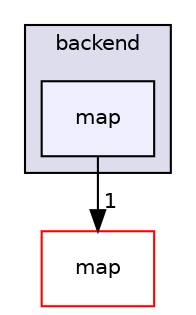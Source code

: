 digraph "modules/dreamview/backend/map" {
  compound=true
  node [ fontsize="10", fontname="Helvetica"];
  edge [ labelfontsize="10", labelfontname="Helvetica"];
  subgraph clusterdir_96faa03b0ce06f0a057f0d165ef27364 {
    graph [ bgcolor="#ddddee", pencolor="black", label="backend" fontname="Helvetica", fontsize="10", URL="dir_96faa03b0ce06f0a057f0d165ef27364.html"]
  dir_e04da7861bf4c0e69e8ccd2175cae821 [shape=box, label="map", style="filled", fillcolor="#eeeeff", pencolor="black", URL="dir_e04da7861bf4c0e69e8ccd2175cae821.html"];
  }
  dir_bc4fbd717b8d61d0dc75a15f0986d7f7 [shape=box label="map" fillcolor="white" style="filled" color="red" URL="dir_bc4fbd717b8d61d0dc75a15f0986d7f7.html"];
  dir_e04da7861bf4c0e69e8ccd2175cae821->dir_bc4fbd717b8d61d0dc75a15f0986d7f7 [headlabel="1", labeldistance=1.5 headhref="dir_000092_000061.html"];
}
